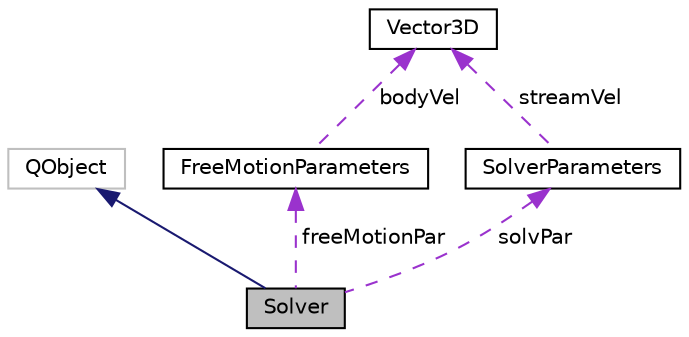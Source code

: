 digraph "Solver"
{
  edge [fontname="Helvetica",fontsize="10",labelfontname="Helvetica",labelfontsize="10"];
  node [fontname="Helvetica",fontsize="10",shape=record];
  Node2 [label="Solver",height=0.2,width=0.4,color="black", fillcolor="grey75", style="filled", fontcolor="black"];
  Node3 -> Node2 [dir="back",color="midnightblue",fontsize="10",style="solid",fontname="Helvetica"];
  Node3 [label="QObject",height=0.2,width=0.4,color="grey75", fillcolor="white", style="filled"];
  Node4 -> Node2 [dir="back",color="darkorchid3",fontsize="10",style="dashed",label=" freeMotionPar" ,fontname="Helvetica"];
  Node4 [label="FreeMotionParameters",height=0.2,width=0.4,color="black", fillcolor="white", style="filled",URL="$struct_free_motion_parameters.html",tooltip="Структура, хранящая параметры свободного движения "];
  Node5 -> Node4 [dir="back",color="darkorchid3",fontsize="10",style="dashed",label=" bodyVel" ,fontname="Helvetica"];
  Node5 [label="Vector3D",height=0.2,width=0.4,color="black", fillcolor="white", style="filled",URL="$class_vector3_d.html",tooltip="Класс, реализующий трехмерный вектор с double-компонентами "];
  Node6 -> Node2 [dir="back",color="darkorchid3",fontsize="10",style="dashed",label=" solvPar" ,fontname="Helvetica"];
  Node6 [label="SolverParameters",height=0.2,width=0.4,color="black", fillcolor="white", style="filled",URL="$struct_solver_parameters.html",tooltip="Структура, хранящая параметры расчета "];
  Node5 -> Node6 [dir="back",color="darkorchid3",fontsize="10",style="dashed",label=" streamVel" ,fontname="Helvetica"];
}

